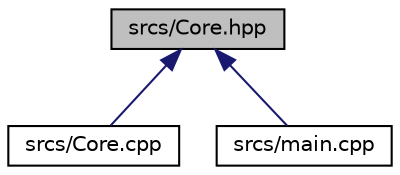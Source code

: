 digraph "srcs/Core.hpp"
{
  edge [fontname="Helvetica",fontsize="10",labelfontname="Helvetica",labelfontsize="10"];
  node [fontname="Helvetica",fontsize="10",shape=record];
  Node15 [label="srcs/Core.hpp",height=0.2,width=0.4,color="black", fillcolor="grey75", style="filled", fontcolor="black"];
  Node15 -> Node16 [dir="back",color="midnightblue",fontsize="10",style="solid",fontname="Helvetica"];
  Node16 [label="srcs/Core.cpp",height=0.2,width=0.4,color="black", fillcolor="white", style="filled",URL="$_core_8cpp.html"];
  Node15 -> Node17 [dir="back",color="midnightblue",fontsize="10",style="solid",fontname="Helvetica"];
  Node17 [label="srcs/main.cpp",height=0.2,width=0.4,color="black", fillcolor="white", style="filled",URL="$main_8cpp.html"];
}
